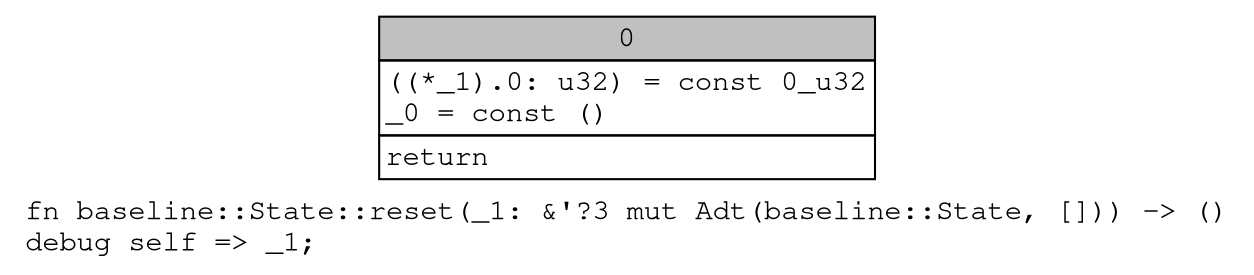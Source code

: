 digraph Mir_0_13 {
    graph [fontname="Courier, monospace"];
    node [fontname="Courier, monospace"];
    edge [fontname="Courier, monospace"];
    label=<fn baseline::State::reset(_1: &amp;'?3 mut Adt(baseline::State, [])) -&gt; ()<br align="left"/>debug self =&gt; _1;<br align="left"/>>;
    bb0__0_13 [shape="none", label=<<table border="0" cellborder="1" cellspacing="0"><tr><td bgcolor="gray" align="center" colspan="1">0</td></tr><tr><td align="left" balign="left">((*_1).0: u32) = const 0_u32<br/>_0 = const ()<br/></td></tr><tr><td align="left">return</td></tr></table>>];
}

